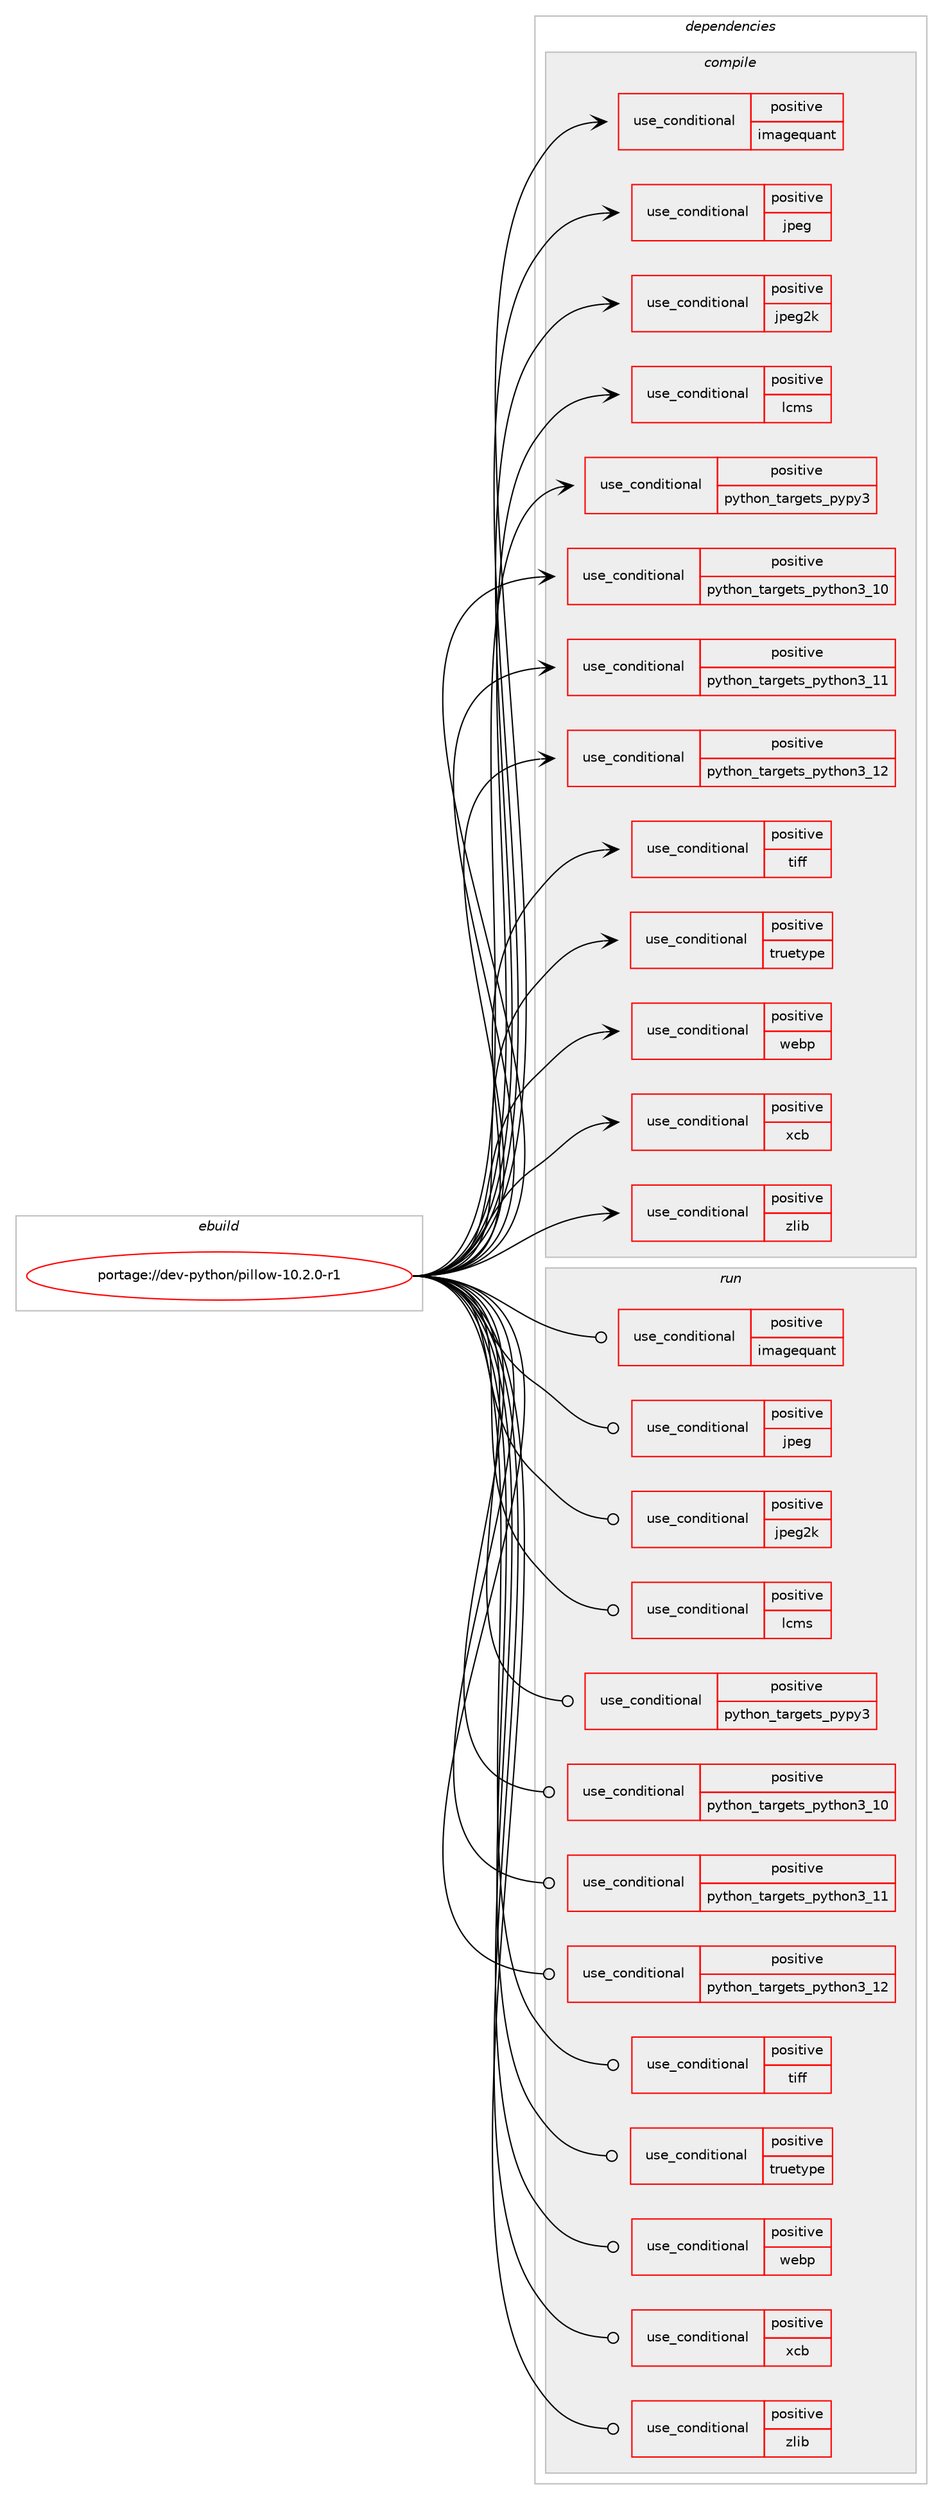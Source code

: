 digraph prolog {

# *************
# Graph options
# *************

newrank=true;
concentrate=true;
compound=true;
graph [rankdir=LR,fontname=Helvetica,fontsize=10,ranksep=1.5];#, ranksep=2.5, nodesep=0.2];
edge  [arrowhead=vee];
node  [fontname=Helvetica,fontsize=10];

# **********
# The ebuild
# **********

subgraph cluster_leftcol {
color=gray;
rank=same;
label=<<i>ebuild</i>>;
id [label="portage://dev-python/pillow-10.2.0-r1", color=red, width=4, href="../dev-python/pillow-10.2.0-r1.svg"];
}

# ****************
# The dependencies
# ****************

subgraph cluster_midcol {
color=gray;
label=<<i>dependencies</i>>;
subgraph cluster_compile {
fillcolor="#eeeeee";
style=filled;
label=<<i>compile</i>>;
subgraph cond34900 {
dependency77466 [label=<<TABLE BORDER="0" CELLBORDER="1" CELLSPACING="0" CELLPADDING="4"><TR><TD ROWSPAN="3" CELLPADDING="10">use_conditional</TD></TR><TR><TD>positive</TD></TR><TR><TD>imagequant</TD></TR></TABLE>>, shape=none, color=red];
# *** BEGIN UNKNOWN DEPENDENCY TYPE (TODO) ***
# dependency77466 -> package_dependency(portage://dev-python/pillow-10.2.0-r1,install,no,media-gfx,libimagequant,none,[,,],any_same_slot,[])
# *** END UNKNOWN DEPENDENCY TYPE (TODO) ***

}
id:e -> dependency77466:w [weight=20,style="solid",arrowhead="vee"];
subgraph cond34901 {
dependency77467 [label=<<TABLE BORDER="0" CELLBORDER="1" CELLSPACING="0" CELLPADDING="4"><TR><TD ROWSPAN="3" CELLPADDING="10">use_conditional</TD></TR><TR><TD>positive</TD></TR><TR><TD>jpeg</TD></TR></TABLE>>, shape=none, color=red];
# *** BEGIN UNKNOWN DEPENDENCY TYPE (TODO) ***
# dependency77467 -> package_dependency(portage://dev-python/pillow-10.2.0-r1,install,no,media-libs,libjpeg-turbo,none,[,,],any_same_slot,[])
# *** END UNKNOWN DEPENDENCY TYPE (TODO) ***

}
id:e -> dependency77467:w [weight=20,style="solid",arrowhead="vee"];
subgraph cond34902 {
dependency77468 [label=<<TABLE BORDER="0" CELLBORDER="1" CELLSPACING="0" CELLPADDING="4"><TR><TD ROWSPAN="3" CELLPADDING="10">use_conditional</TD></TR><TR><TD>positive</TD></TR><TR><TD>jpeg2k</TD></TR></TABLE>>, shape=none, color=red];
# *** BEGIN UNKNOWN DEPENDENCY TYPE (TODO) ***
# dependency77468 -> package_dependency(portage://dev-python/pillow-10.2.0-r1,install,no,media-libs,openjpeg,none,[,,],[slot(2),equal],[])
# *** END UNKNOWN DEPENDENCY TYPE (TODO) ***

}
id:e -> dependency77468:w [weight=20,style="solid",arrowhead="vee"];
subgraph cond34903 {
dependency77469 [label=<<TABLE BORDER="0" CELLBORDER="1" CELLSPACING="0" CELLPADDING="4"><TR><TD ROWSPAN="3" CELLPADDING="10">use_conditional</TD></TR><TR><TD>positive</TD></TR><TR><TD>lcms</TD></TR></TABLE>>, shape=none, color=red];
# *** BEGIN UNKNOWN DEPENDENCY TYPE (TODO) ***
# dependency77469 -> package_dependency(portage://dev-python/pillow-10.2.0-r1,install,no,media-libs,lcms,none,[,,],[slot(2),equal],[])
# *** END UNKNOWN DEPENDENCY TYPE (TODO) ***

}
id:e -> dependency77469:w [weight=20,style="solid",arrowhead="vee"];
subgraph cond34904 {
dependency77470 [label=<<TABLE BORDER="0" CELLBORDER="1" CELLSPACING="0" CELLPADDING="4"><TR><TD ROWSPAN="3" CELLPADDING="10">use_conditional</TD></TR><TR><TD>positive</TD></TR><TR><TD>python_targets_pypy3</TD></TR></TABLE>>, shape=none, color=red];
# *** BEGIN UNKNOWN DEPENDENCY TYPE (TODO) ***
# dependency77470 -> package_dependency(portage://dev-python/pillow-10.2.0-r1,install,no,dev-python,pypy3,none,[,,],any_same_slot,[use(optenable(tk),none),use(enable(threads),positive)])
# *** END UNKNOWN DEPENDENCY TYPE (TODO) ***

}
id:e -> dependency77470:w [weight=20,style="solid",arrowhead="vee"];
subgraph cond34905 {
dependency77471 [label=<<TABLE BORDER="0" CELLBORDER="1" CELLSPACING="0" CELLPADDING="4"><TR><TD ROWSPAN="3" CELLPADDING="10">use_conditional</TD></TR><TR><TD>positive</TD></TR><TR><TD>python_targets_python3_10</TD></TR></TABLE>>, shape=none, color=red];
# *** BEGIN UNKNOWN DEPENDENCY TYPE (TODO) ***
# dependency77471 -> package_dependency(portage://dev-python/pillow-10.2.0-r1,install,no,dev-lang,python,none,[,,],[slot(3.10)],[use(optenable(tk),none),use(enable(threads),positive)])
# *** END UNKNOWN DEPENDENCY TYPE (TODO) ***

}
id:e -> dependency77471:w [weight=20,style="solid",arrowhead="vee"];
subgraph cond34906 {
dependency77472 [label=<<TABLE BORDER="0" CELLBORDER="1" CELLSPACING="0" CELLPADDING="4"><TR><TD ROWSPAN="3" CELLPADDING="10">use_conditional</TD></TR><TR><TD>positive</TD></TR><TR><TD>python_targets_python3_11</TD></TR></TABLE>>, shape=none, color=red];
# *** BEGIN UNKNOWN DEPENDENCY TYPE (TODO) ***
# dependency77472 -> package_dependency(portage://dev-python/pillow-10.2.0-r1,install,no,dev-lang,python,none,[,,],[slot(3.11)],[use(optenable(tk),none),use(enable(threads),positive)])
# *** END UNKNOWN DEPENDENCY TYPE (TODO) ***

}
id:e -> dependency77472:w [weight=20,style="solid",arrowhead="vee"];
subgraph cond34907 {
dependency77473 [label=<<TABLE BORDER="0" CELLBORDER="1" CELLSPACING="0" CELLPADDING="4"><TR><TD ROWSPAN="3" CELLPADDING="10">use_conditional</TD></TR><TR><TD>positive</TD></TR><TR><TD>python_targets_python3_12</TD></TR></TABLE>>, shape=none, color=red];
# *** BEGIN UNKNOWN DEPENDENCY TYPE (TODO) ***
# dependency77473 -> package_dependency(portage://dev-python/pillow-10.2.0-r1,install,no,dev-lang,python,none,[,,],[slot(3.12)],[use(optenable(tk),none),use(enable(threads),positive)])
# *** END UNKNOWN DEPENDENCY TYPE (TODO) ***

}
id:e -> dependency77473:w [weight=20,style="solid",arrowhead="vee"];
subgraph cond34908 {
dependency77474 [label=<<TABLE BORDER="0" CELLBORDER="1" CELLSPACING="0" CELLPADDING="4"><TR><TD ROWSPAN="3" CELLPADDING="10">use_conditional</TD></TR><TR><TD>positive</TD></TR><TR><TD>tiff</TD></TR></TABLE>>, shape=none, color=red];
# *** BEGIN UNKNOWN DEPENDENCY TYPE (TODO) ***
# dependency77474 -> package_dependency(portage://dev-python/pillow-10.2.0-r1,install,no,media-libs,tiff,none,[,,],any_same_slot,[use(enable(jpeg),none),use(enable(zlib),none)])
# *** END UNKNOWN DEPENDENCY TYPE (TODO) ***

}
id:e -> dependency77474:w [weight=20,style="solid",arrowhead="vee"];
subgraph cond34909 {
dependency77475 [label=<<TABLE BORDER="0" CELLBORDER="1" CELLSPACING="0" CELLPADDING="4"><TR><TD ROWSPAN="3" CELLPADDING="10">use_conditional</TD></TR><TR><TD>positive</TD></TR><TR><TD>truetype</TD></TR></TABLE>>, shape=none, color=red];
# *** BEGIN UNKNOWN DEPENDENCY TYPE (TODO) ***
# dependency77475 -> package_dependency(portage://dev-python/pillow-10.2.0-r1,install,no,media-libs,freetype,none,[,,],[slot(2),equal],[])
# *** END UNKNOWN DEPENDENCY TYPE (TODO) ***

}
id:e -> dependency77475:w [weight=20,style="solid",arrowhead="vee"];
subgraph cond34910 {
dependency77476 [label=<<TABLE BORDER="0" CELLBORDER="1" CELLSPACING="0" CELLPADDING="4"><TR><TD ROWSPAN="3" CELLPADDING="10">use_conditional</TD></TR><TR><TD>positive</TD></TR><TR><TD>webp</TD></TR></TABLE>>, shape=none, color=red];
# *** BEGIN UNKNOWN DEPENDENCY TYPE (TODO) ***
# dependency77476 -> package_dependency(portage://dev-python/pillow-10.2.0-r1,install,no,media-libs,libwebp,none,[,,],any_same_slot,[])
# *** END UNKNOWN DEPENDENCY TYPE (TODO) ***

}
id:e -> dependency77476:w [weight=20,style="solid",arrowhead="vee"];
subgraph cond34911 {
dependency77477 [label=<<TABLE BORDER="0" CELLBORDER="1" CELLSPACING="0" CELLPADDING="4"><TR><TD ROWSPAN="3" CELLPADDING="10">use_conditional</TD></TR><TR><TD>positive</TD></TR><TR><TD>xcb</TD></TR></TABLE>>, shape=none, color=red];
# *** BEGIN UNKNOWN DEPENDENCY TYPE (TODO) ***
# dependency77477 -> package_dependency(portage://dev-python/pillow-10.2.0-r1,install,no,x11-libs,libxcb,none,[,,],[],[])
# *** END UNKNOWN DEPENDENCY TYPE (TODO) ***

}
id:e -> dependency77477:w [weight=20,style="solid",arrowhead="vee"];
subgraph cond34912 {
dependency77478 [label=<<TABLE BORDER="0" CELLBORDER="1" CELLSPACING="0" CELLPADDING="4"><TR><TD ROWSPAN="3" CELLPADDING="10">use_conditional</TD></TR><TR><TD>positive</TD></TR><TR><TD>zlib</TD></TR></TABLE>>, shape=none, color=red];
# *** BEGIN UNKNOWN DEPENDENCY TYPE (TODO) ***
# dependency77478 -> package_dependency(portage://dev-python/pillow-10.2.0-r1,install,no,sys-libs,zlib,none,[,,],any_same_slot,[])
# *** END UNKNOWN DEPENDENCY TYPE (TODO) ***

}
id:e -> dependency77478:w [weight=20,style="solid",arrowhead="vee"];
}
subgraph cluster_compileandrun {
fillcolor="#eeeeee";
style=filled;
label=<<i>compile and run</i>>;
}
subgraph cluster_run {
fillcolor="#eeeeee";
style=filled;
label=<<i>run</i>>;
subgraph cond34913 {
dependency77479 [label=<<TABLE BORDER="0" CELLBORDER="1" CELLSPACING="0" CELLPADDING="4"><TR><TD ROWSPAN="3" CELLPADDING="10">use_conditional</TD></TR><TR><TD>positive</TD></TR><TR><TD>imagequant</TD></TR></TABLE>>, shape=none, color=red];
# *** BEGIN UNKNOWN DEPENDENCY TYPE (TODO) ***
# dependency77479 -> package_dependency(portage://dev-python/pillow-10.2.0-r1,run,no,media-gfx,libimagequant,none,[,,],any_same_slot,[])
# *** END UNKNOWN DEPENDENCY TYPE (TODO) ***

}
id:e -> dependency77479:w [weight=20,style="solid",arrowhead="odot"];
subgraph cond34914 {
dependency77480 [label=<<TABLE BORDER="0" CELLBORDER="1" CELLSPACING="0" CELLPADDING="4"><TR><TD ROWSPAN="3" CELLPADDING="10">use_conditional</TD></TR><TR><TD>positive</TD></TR><TR><TD>jpeg</TD></TR></TABLE>>, shape=none, color=red];
# *** BEGIN UNKNOWN DEPENDENCY TYPE (TODO) ***
# dependency77480 -> package_dependency(portage://dev-python/pillow-10.2.0-r1,run,no,media-libs,libjpeg-turbo,none,[,,],any_same_slot,[])
# *** END UNKNOWN DEPENDENCY TYPE (TODO) ***

}
id:e -> dependency77480:w [weight=20,style="solid",arrowhead="odot"];
subgraph cond34915 {
dependency77481 [label=<<TABLE BORDER="0" CELLBORDER="1" CELLSPACING="0" CELLPADDING="4"><TR><TD ROWSPAN="3" CELLPADDING="10">use_conditional</TD></TR><TR><TD>positive</TD></TR><TR><TD>jpeg2k</TD></TR></TABLE>>, shape=none, color=red];
# *** BEGIN UNKNOWN DEPENDENCY TYPE (TODO) ***
# dependency77481 -> package_dependency(portage://dev-python/pillow-10.2.0-r1,run,no,media-libs,openjpeg,none,[,,],[slot(2),equal],[])
# *** END UNKNOWN DEPENDENCY TYPE (TODO) ***

}
id:e -> dependency77481:w [weight=20,style="solid",arrowhead="odot"];
subgraph cond34916 {
dependency77482 [label=<<TABLE BORDER="0" CELLBORDER="1" CELLSPACING="0" CELLPADDING="4"><TR><TD ROWSPAN="3" CELLPADDING="10">use_conditional</TD></TR><TR><TD>positive</TD></TR><TR><TD>lcms</TD></TR></TABLE>>, shape=none, color=red];
# *** BEGIN UNKNOWN DEPENDENCY TYPE (TODO) ***
# dependency77482 -> package_dependency(portage://dev-python/pillow-10.2.0-r1,run,no,media-libs,lcms,none,[,,],[slot(2),equal],[])
# *** END UNKNOWN DEPENDENCY TYPE (TODO) ***

}
id:e -> dependency77482:w [weight=20,style="solid",arrowhead="odot"];
subgraph cond34917 {
dependency77483 [label=<<TABLE BORDER="0" CELLBORDER="1" CELLSPACING="0" CELLPADDING="4"><TR><TD ROWSPAN="3" CELLPADDING="10">use_conditional</TD></TR><TR><TD>positive</TD></TR><TR><TD>python_targets_pypy3</TD></TR></TABLE>>, shape=none, color=red];
# *** BEGIN UNKNOWN DEPENDENCY TYPE (TODO) ***
# dependency77483 -> package_dependency(portage://dev-python/pillow-10.2.0-r1,run,no,dev-python,pypy3,none,[,,],any_same_slot,[use(optenable(tk),none),use(enable(threads),positive)])
# *** END UNKNOWN DEPENDENCY TYPE (TODO) ***

}
id:e -> dependency77483:w [weight=20,style="solid",arrowhead="odot"];
subgraph cond34918 {
dependency77484 [label=<<TABLE BORDER="0" CELLBORDER="1" CELLSPACING="0" CELLPADDING="4"><TR><TD ROWSPAN="3" CELLPADDING="10">use_conditional</TD></TR><TR><TD>positive</TD></TR><TR><TD>python_targets_python3_10</TD></TR></TABLE>>, shape=none, color=red];
# *** BEGIN UNKNOWN DEPENDENCY TYPE (TODO) ***
# dependency77484 -> package_dependency(portage://dev-python/pillow-10.2.0-r1,run,no,dev-lang,python,none,[,,],[slot(3.10)],[use(optenable(tk),none),use(enable(threads),positive)])
# *** END UNKNOWN DEPENDENCY TYPE (TODO) ***

}
id:e -> dependency77484:w [weight=20,style="solid",arrowhead="odot"];
subgraph cond34919 {
dependency77485 [label=<<TABLE BORDER="0" CELLBORDER="1" CELLSPACING="0" CELLPADDING="4"><TR><TD ROWSPAN="3" CELLPADDING="10">use_conditional</TD></TR><TR><TD>positive</TD></TR><TR><TD>python_targets_python3_11</TD></TR></TABLE>>, shape=none, color=red];
# *** BEGIN UNKNOWN DEPENDENCY TYPE (TODO) ***
# dependency77485 -> package_dependency(portage://dev-python/pillow-10.2.0-r1,run,no,dev-lang,python,none,[,,],[slot(3.11)],[use(optenable(tk),none),use(enable(threads),positive)])
# *** END UNKNOWN DEPENDENCY TYPE (TODO) ***

}
id:e -> dependency77485:w [weight=20,style="solid",arrowhead="odot"];
subgraph cond34920 {
dependency77486 [label=<<TABLE BORDER="0" CELLBORDER="1" CELLSPACING="0" CELLPADDING="4"><TR><TD ROWSPAN="3" CELLPADDING="10">use_conditional</TD></TR><TR><TD>positive</TD></TR><TR><TD>python_targets_python3_12</TD></TR></TABLE>>, shape=none, color=red];
# *** BEGIN UNKNOWN DEPENDENCY TYPE (TODO) ***
# dependency77486 -> package_dependency(portage://dev-python/pillow-10.2.0-r1,run,no,dev-lang,python,none,[,,],[slot(3.12)],[use(optenable(tk),none),use(enable(threads),positive)])
# *** END UNKNOWN DEPENDENCY TYPE (TODO) ***

}
id:e -> dependency77486:w [weight=20,style="solid",arrowhead="odot"];
subgraph cond34921 {
dependency77487 [label=<<TABLE BORDER="0" CELLBORDER="1" CELLSPACING="0" CELLPADDING="4"><TR><TD ROWSPAN="3" CELLPADDING="10">use_conditional</TD></TR><TR><TD>positive</TD></TR><TR><TD>tiff</TD></TR></TABLE>>, shape=none, color=red];
# *** BEGIN UNKNOWN DEPENDENCY TYPE (TODO) ***
# dependency77487 -> package_dependency(portage://dev-python/pillow-10.2.0-r1,run,no,media-libs,tiff,none,[,,],any_same_slot,[use(enable(jpeg),none),use(enable(zlib),none)])
# *** END UNKNOWN DEPENDENCY TYPE (TODO) ***

}
id:e -> dependency77487:w [weight=20,style="solid",arrowhead="odot"];
subgraph cond34922 {
dependency77488 [label=<<TABLE BORDER="0" CELLBORDER="1" CELLSPACING="0" CELLPADDING="4"><TR><TD ROWSPAN="3" CELLPADDING="10">use_conditional</TD></TR><TR><TD>positive</TD></TR><TR><TD>truetype</TD></TR></TABLE>>, shape=none, color=red];
# *** BEGIN UNKNOWN DEPENDENCY TYPE (TODO) ***
# dependency77488 -> package_dependency(portage://dev-python/pillow-10.2.0-r1,run,no,media-libs,freetype,none,[,,],[slot(2),equal],[])
# *** END UNKNOWN DEPENDENCY TYPE (TODO) ***

}
id:e -> dependency77488:w [weight=20,style="solid",arrowhead="odot"];
subgraph cond34923 {
dependency77489 [label=<<TABLE BORDER="0" CELLBORDER="1" CELLSPACING="0" CELLPADDING="4"><TR><TD ROWSPAN="3" CELLPADDING="10">use_conditional</TD></TR><TR><TD>positive</TD></TR><TR><TD>webp</TD></TR></TABLE>>, shape=none, color=red];
# *** BEGIN UNKNOWN DEPENDENCY TYPE (TODO) ***
# dependency77489 -> package_dependency(portage://dev-python/pillow-10.2.0-r1,run,no,media-libs,libwebp,none,[,,],any_same_slot,[])
# *** END UNKNOWN DEPENDENCY TYPE (TODO) ***

}
id:e -> dependency77489:w [weight=20,style="solid",arrowhead="odot"];
subgraph cond34924 {
dependency77490 [label=<<TABLE BORDER="0" CELLBORDER="1" CELLSPACING="0" CELLPADDING="4"><TR><TD ROWSPAN="3" CELLPADDING="10">use_conditional</TD></TR><TR><TD>positive</TD></TR><TR><TD>xcb</TD></TR></TABLE>>, shape=none, color=red];
# *** BEGIN UNKNOWN DEPENDENCY TYPE (TODO) ***
# dependency77490 -> package_dependency(portage://dev-python/pillow-10.2.0-r1,run,no,x11-libs,libxcb,none,[,,],[],[])
# *** END UNKNOWN DEPENDENCY TYPE (TODO) ***

}
id:e -> dependency77490:w [weight=20,style="solid",arrowhead="odot"];
subgraph cond34925 {
dependency77491 [label=<<TABLE BORDER="0" CELLBORDER="1" CELLSPACING="0" CELLPADDING="4"><TR><TD ROWSPAN="3" CELLPADDING="10">use_conditional</TD></TR><TR><TD>positive</TD></TR><TR><TD>zlib</TD></TR></TABLE>>, shape=none, color=red];
# *** BEGIN UNKNOWN DEPENDENCY TYPE (TODO) ***
# dependency77491 -> package_dependency(portage://dev-python/pillow-10.2.0-r1,run,no,sys-libs,zlib,none,[,,],any_same_slot,[])
# *** END UNKNOWN DEPENDENCY TYPE (TODO) ***

}
id:e -> dependency77491:w [weight=20,style="solid",arrowhead="odot"];
# *** BEGIN UNKNOWN DEPENDENCY TYPE (TODO) ***
# id -> package_dependency(portage://dev-python/pillow-10.2.0-r1,run,no,dev-python,olefile,none,[,,],[],[use(optenable(python_targets_pypy3),negative),use(optenable(python_targets_python3_10),negative),use(optenable(python_targets_python3_11),negative),use(optenable(python_targets_python3_12),negative)])
# *** END UNKNOWN DEPENDENCY TYPE (TODO) ***

}
}

# **************
# The candidates
# **************

subgraph cluster_choices {
rank=same;
color=gray;
label=<<i>candidates</i>>;

}

}
